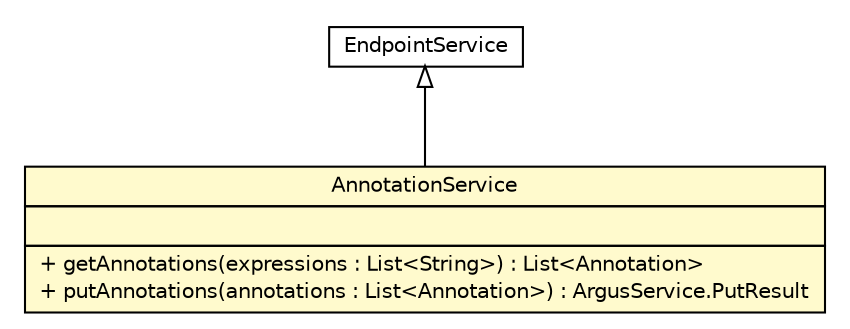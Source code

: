 #!/usr/local/bin/dot
#
# Class diagram 
# Generated by UMLGraph version R5_6 (http://www.umlgraph.org/)
#

digraph G {
	edge [fontname="Helvetica",fontsize=10,labelfontname="Helvetica",labelfontsize=10];
	node [fontname="Helvetica",fontsize=10,shape=plaintext];
	nodesep=0.25;
	ranksep=0.5;
	// com.salesforce.dva.argus.sdk.AnnotationService
	c202 [label=<<table title="com.salesforce.dva.argus.sdk.AnnotationService" border="0" cellborder="1" cellspacing="0" cellpadding="2" port="p" bgcolor="lemonChiffon" href="./AnnotationService.html">
		<tr><td><table border="0" cellspacing="0" cellpadding="1">
<tr><td align="center" balign="center"> AnnotationService </td></tr>
		</table></td></tr>
		<tr><td><table border="0" cellspacing="0" cellpadding="1">
<tr><td align="left" balign="left">  </td></tr>
		</table></td></tr>
		<tr><td><table border="0" cellspacing="0" cellpadding="1">
<tr><td align="left" balign="left"> + getAnnotations(expressions : List&lt;String&gt;) : List&lt;Annotation&gt; </td></tr>
<tr><td align="left" balign="left"> + putAnnotations(annotations : List&lt;Annotation&gt;) : ArgusService.PutResult </td></tr>
		</table></td></tr>
		</table>>, URL="./AnnotationService.html", fontname="Helvetica", fontcolor="black", fontsize=10.0];
	//com.salesforce.dva.argus.sdk.AnnotationService extends com.salesforce.dva.argus.sdk.ArgusService.EndpointService
	c219:p -> c202:p [dir=back,arrowtail=empty];
	// com.salesforce.dva.argus.sdk.ArgusService.EndpointService
	c219 [label=<<table title="com.salesforce.dva.argus.sdk.ArgusService.EndpointService" border="0" cellborder="1" cellspacing="0" cellpadding="2" port="p" href="http://java.sun.com/j2se/1.4.2/docs/api/com/salesforce/dva/argus/sdk/ArgusService/EndpointService.html">
		<tr><td><table border="0" cellspacing="0" cellpadding="1">
<tr><td align="center" balign="center"> EndpointService </td></tr>
		</table></td></tr>
		</table>>, URL="http://java.sun.com/j2se/1.4.2/docs/api/com/salesforce/dva/argus/sdk/ArgusService/EndpointService.html", fontname="Helvetica", fontcolor="black", fontsize=10.0];
}

